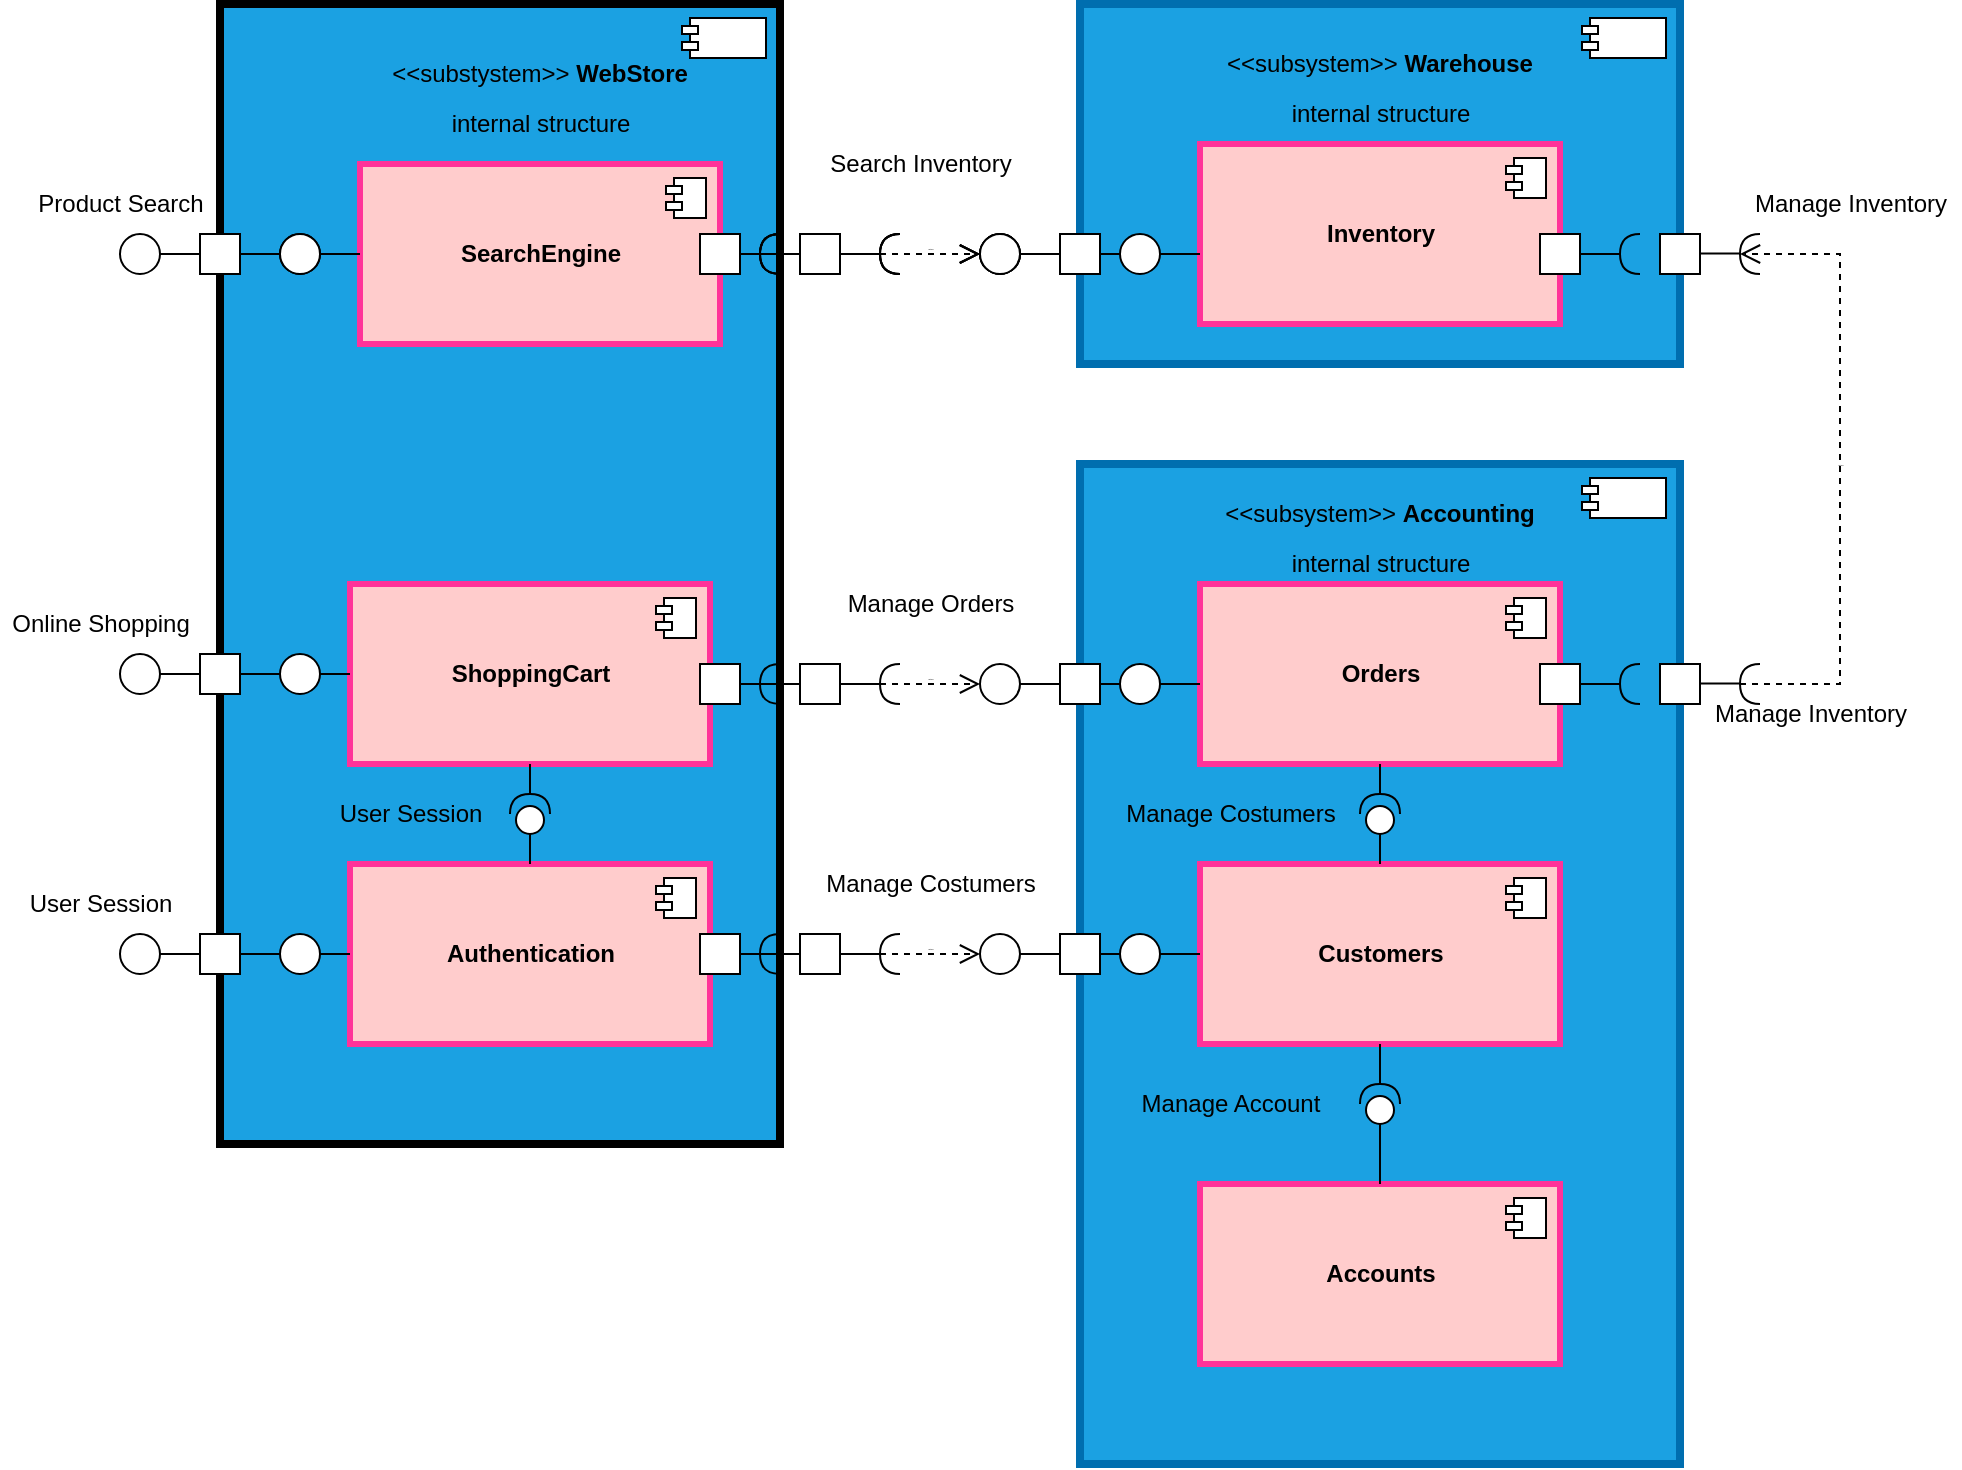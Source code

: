 <mxfile>
    <diagram id="79OpWy-4HiiGSCppKv_C" name="Page-1">
        <mxGraphModel dx="1561" dy="450" grid="1" gridSize="10" guides="1" tooltips="1" connect="1" arrows="1" fold="1" page="1" pageScale="1" pageWidth="827" pageHeight="1169" math="0" shadow="0">
            <root>
                <mxCell id="0"/>
                <mxCell id="1" parent="0"/>
                <mxCell id="2" value="&lt;p style=&quot;line-height: 1.2&quot;&gt;&lt;/p&gt;&lt;blockquote style=&quot;margin: 0 0 0 40px ; border: none ; padding: 0px&quot;&gt;&lt;/blockquote&gt;&lt;p style=&quot;line-height: 1.2&quot;&gt;&lt;br&gt;&lt;/p&gt;&lt;p&gt;&lt;/p&gt;" style="html=1;dropTarget=0;fillColor=#1ba1e2;strokeColor=#000000;fontColor=#ffffff;strokeWidth=4;" vertex="1" parent="1">
                    <mxGeometry x="30" y="20" width="280" height="570" as="geometry"/>
                </mxCell>
                <mxCell id="3" value="" style="shape=module;jettyWidth=8;jettyHeight=4;" vertex="1" parent="2">
                    <mxGeometry x="1" width="42" height="20" relative="1" as="geometry">
                        <mxPoint x="-49" y="7" as="offset"/>
                    </mxGeometry>
                </mxCell>
                <mxCell id="4" value="&amp;lt;&amp;lt;substystem&amp;gt;&amp;gt; &lt;b&gt;WebStore&lt;/b&gt;" style="text;html=1;strokeColor=none;fillColor=none;align=center;verticalAlign=middle;whiteSpace=wrap;rounded=0;" vertex="1" parent="1">
                    <mxGeometry x="110" y="40" width="160" height="30" as="geometry"/>
                </mxCell>
                <mxCell id="5" value="&lt;b&gt;SearchEngine&lt;/b&gt;" style="html=1;dropTarget=0;strokeWidth=3;strokeColor=#FF3399;fillColor=#ffcccc;" vertex="1" parent="1">
                    <mxGeometry x="100" y="100" width="180" height="90" as="geometry"/>
                </mxCell>
                <mxCell id="6" value="" style="shape=module;jettyWidth=8;jettyHeight=4;" vertex="1" parent="5">
                    <mxGeometry x="1" width="20" height="20" relative="1" as="geometry">
                        <mxPoint x="-27" y="7" as="offset"/>
                    </mxGeometry>
                </mxCell>
                <mxCell id="7" value="&lt;b&gt;ShoppingCart&lt;/b&gt;" style="html=1;dropTarget=0;strokeColor=#FF3399;strokeWidth=3;fillColor=#ffcccc;" vertex="1" parent="1">
                    <mxGeometry x="95" y="310" width="180" height="90" as="geometry"/>
                </mxCell>
                <mxCell id="8" value="" style="shape=module;jettyWidth=8;jettyHeight=4;" vertex="1" parent="7">
                    <mxGeometry x="1" width="20" height="20" relative="1" as="geometry">
                        <mxPoint x="-27" y="7" as="offset"/>
                    </mxGeometry>
                </mxCell>
                <mxCell id="9" value="&lt;b&gt;Authentication&lt;/b&gt;" style="html=1;dropTarget=0;strokeColor=#FF3399;strokeWidth=3;fillColor=#ffcccc;" vertex="1" parent="1">
                    <mxGeometry x="95" y="450" width="180" height="90" as="geometry"/>
                </mxCell>
                <mxCell id="10" value="" style="shape=module;jettyWidth=8;jettyHeight=4;" vertex="1" parent="9">
                    <mxGeometry x="1" width="20" height="20" relative="1" as="geometry">
                        <mxPoint x="-27" y="7" as="offset"/>
                    </mxGeometry>
                </mxCell>
                <mxCell id="11" value="&lt;p style=&quot;line-height: 1.2&quot;&gt;&lt;/p&gt;&lt;blockquote style=&quot;margin: 0 0 0 40px ; border: none ; padding: 0px&quot;&gt;&lt;/blockquote&gt;&lt;p style=&quot;line-height: 1.2&quot;&gt;&lt;br&gt;&lt;/p&gt;&lt;p&gt;&lt;/p&gt;" style="html=1;dropTarget=0;strokeWidth=4;fillColor=#1ba1e2;fontColor=#ffffff;strokeColor=#006EAF;" vertex="1" parent="1">
                    <mxGeometry x="460" y="20" width="300" height="180" as="geometry"/>
                </mxCell>
                <mxCell id="12" value="" style="shape=module;jettyWidth=8;jettyHeight=4;" vertex="1" parent="11">
                    <mxGeometry x="1" width="42" height="20" relative="1" as="geometry">
                        <mxPoint x="-49" y="7" as="offset"/>
                    </mxGeometry>
                </mxCell>
                <mxCell id="13" value="&amp;lt;&amp;lt;subsystem&amp;gt;&amp;gt; &lt;b&gt;Warehouse&lt;/b&gt;" style="text;html=1;strokeColor=none;fillColor=none;align=center;verticalAlign=middle;whiteSpace=wrap;rounded=0;" vertex="1" parent="1">
                    <mxGeometry x="525" y="35" width="170" height="30" as="geometry"/>
                </mxCell>
                <mxCell id="14" value="&lt;b&gt;Inventory&lt;/b&gt;" style="html=1;dropTarget=0;strokeWidth=3;strokeColor=#FF3399;fillColor=#ffcccc;" vertex="1" parent="1">
                    <mxGeometry x="520" y="90" width="180" height="90" as="geometry"/>
                </mxCell>
                <mxCell id="15" value="" style="shape=module;jettyWidth=8;jettyHeight=4;" vertex="1" parent="14">
                    <mxGeometry x="1" width="20" height="20" relative="1" as="geometry">
                        <mxPoint x="-27" y="7" as="offset"/>
                    </mxGeometry>
                </mxCell>
                <mxCell id="16" value="&lt;p style=&quot;line-height: 1.2&quot;&gt;&lt;/p&gt;&lt;blockquote style=&quot;margin: 0 0 0 40px ; border: none ; padding: 0px&quot;&gt;&lt;/blockquote&gt;&lt;p style=&quot;line-height: 1.2&quot;&gt;&lt;br&gt;&lt;/p&gt;&lt;p&gt;&lt;/p&gt;" style="html=1;dropTarget=0;strokeWidth=4;fillColor=#1ba1e2;fontColor=#ffffff;strokeColor=#006EAF;" vertex="1" parent="1">
                    <mxGeometry x="460" y="250" width="300" height="500" as="geometry"/>
                </mxCell>
                <mxCell id="17" value="" style="shape=module;jettyWidth=8;jettyHeight=4;" vertex="1" parent="16">
                    <mxGeometry x="1" width="42" height="20" relative="1" as="geometry">
                        <mxPoint x="-49" y="7" as="offset"/>
                    </mxGeometry>
                </mxCell>
                <mxCell id="18" value="&amp;lt;&amp;lt;subsystem&amp;gt;&amp;gt; &lt;b&gt;Accounting&lt;/b&gt;" style="text;html=1;strokeColor=none;fillColor=none;align=center;verticalAlign=middle;whiteSpace=wrap;rounded=0;" vertex="1" parent="1">
                    <mxGeometry x="525" y="260" width="170" height="30" as="geometry"/>
                </mxCell>
                <mxCell id="19" value="&lt;b&gt;Orders&lt;/b&gt;" style="html=1;dropTarget=0;strokeWidth=3;strokeColor=#FF3399;fillColor=#ffcccc;" vertex="1" parent="1">
                    <mxGeometry x="520" y="310" width="180" height="90" as="geometry"/>
                </mxCell>
                <mxCell id="20" value="" style="shape=module;jettyWidth=8;jettyHeight=4;" vertex="1" parent="19">
                    <mxGeometry x="1" width="20" height="20" relative="1" as="geometry">
                        <mxPoint x="-27" y="7" as="offset"/>
                    </mxGeometry>
                </mxCell>
                <mxCell id="21" value="&lt;b&gt;Customers&lt;/b&gt;" style="html=1;dropTarget=0;strokeColor=#FF3399;strokeWidth=3;fillColor=#ffcccc;" vertex="1" parent="1">
                    <mxGeometry x="520" y="450" width="180" height="90" as="geometry"/>
                </mxCell>
                <mxCell id="22" value="" style="shape=module;jettyWidth=8;jettyHeight=4;" vertex="1" parent="21">
                    <mxGeometry x="1" width="20" height="20" relative="1" as="geometry">
                        <mxPoint x="-27" y="7" as="offset"/>
                    </mxGeometry>
                </mxCell>
                <mxCell id="23" value="&lt;b&gt;Accounts&lt;/b&gt;" style="html=1;dropTarget=0;strokeColor=#FF3399;strokeWidth=3;fillColor=#ffcccc;" vertex="1" parent="1">
                    <mxGeometry x="520" y="610" width="180" height="90" as="geometry"/>
                </mxCell>
                <mxCell id="24" value="" style="shape=module;jettyWidth=8;jettyHeight=4;" vertex="1" parent="23">
                    <mxGeometry x="1" width="20" height="20" relative="1" as="geometry">
                        <mxPoint x="-27" y="7" as="offset"/>
                    </mxGeometry>
                </mxCell>
                <mxCell id="25" value="" style="ellipse;whiteSpace=wrap;html=1;aspect=fixed;strokeWidth=1;" vertex="1" parent="1">
                    <mxGeometry x="60" y="135" width="20" height="20" as="geometry"/>
                </mxCell>
                <mxCell id="26" value="" style="endArrow=none;html=1;rounded=0;strokeWidth=1;entryX=0;entryY=0.5;entryDx=0;entryDy=0;exitX=1;exitY=0.5;exitDx=0;exitDy=0;" edge="1" parent="1" source="25" target="5">
                    <mxGeometry width="50" height="50" relative="1" as="geometry">
                        <mxPoint x="300" y="340" as="sourcePoint"/>
                        <mxPoint x="350" y="290" as="targetPoint"/>
                    </mxGeometry>
                </mxCell>
                <mxCell id="27" value="" style="whiteSpace=wrap;html=1;aspect=fixed;strokeWidth=1;" vertex="1" parent="1">
                    <mxGeometry x="20" y="135" width="20" height="20" as="geometry"/>
                </mxCell>
                <mxCell id="28" value="" style="endArrow=none;html=1;rounded=0;strokeWidth=1;entryX=0;entryY=0.5;entryDx=0;entryDy=0;exitX=1;exitY=0.5;exitDx=0;exitDy=0;" edge="1" parent="1" source="27" target="25">
                    <mxGeometry width="50" height="50" relative="1" as="geometry">
                        <mxPoint x="300" y="340" as="sourcePoint"/>
                        <mxPoint x="350" y="290" as="targetPoint"/>
                    </mxGeometry>
                </mxCell>
                <mxCell id="29" value="" style="ellipse;whiteSpace=wrap;html=1;aspect=fixed;strokeWidth=1;" vertex="1" parent="1">
                    <mxGeometry x="-20" y="135" width="20" height="20" as="geometry"/>
                </mxCell>
                <mxCell id="30" value="" style="endArrow=none;html=1;rounded=0;strokeWidth=1;entryX=0;entryY=0.5;entryDx=0;entryDy=0;exitX=1;exitY=0.5;exitDx=0;exitDy=0;" edge="1" parent="1" source="29" target="27">
                    <mxGeometry width="50" height="50" relative="1" as="geometry">
                        <mxPoint x="300" y="340" as="sourcePoint"/>
                        <mxPoint x="350" y="290" as="targetPoint"/>
                    </mxGeometry>
                </mxCell>
                <mxCell id="31" value="" style="whiteSpace=wrap;html=1;aspect=fixed;strokeWidth=1;" vertex="1" parent="1">
                    <mxGeometry x="270" y="135" width="20" height="20" as="geometry"/>
                </mxCell>
                <mxCell id="32" value="" style="shape=requiredInterface;html=1;verticalLabelPosition=bottom;sketch=0;strokeWidth=1;rotation=-180;" vertex="1" parent="1">
                    <mxGeometry x="300" y="135" width="10" height="20" as="geometry"/>
                </mxCell>
                <mxCell id="33" value="" style="endArrow=none;html=1;rounded=0;strokeWidth=1;entryX=1;entryY=0.5;entryDx=0;entryDy=0;entryPerimeter=0;exitX=1;exitY=0.5;exitDx=0;exitDy=0;" edge="1" parent="1" source="31" target="32">
                    <mxGeometry width="50" height="50" relative="1" as="geometry">
                        <mxPoint x="300" y="340" as="sourcePoint"/>
                        <mxPoint x="350" y="290" as="targetPoint"/>
                    </mxGeometry>
                </mxCell>
                <mxCell id="34" value="" style="whiteSpace=wrap;html=1;aspect=fixed;strokeWidth=1;" vertex="1" parent="1">
                    <mxGeometry x="320" y="135" width="20" height="20" as="geometry"/>
                </mxCell>
                <mxCell id="35" value="" style="endArrow=none;html=1;rounded=0;strokeWidth=1;entryX=0;entryY=0.5;entryDx=0;entryDy=0;exitX=1;exitY=0.5;exitDx=0;exitDy=0;exitPerimeter=0;" edge="1" parent="1" source="32" target="34">
                    <mxGeometry width="50" height="50" relative="1" as="geometry">
                        <mxPoint x="300" y="340" as="sourcePoint"/>
                        <mxPoint x="350" y="290" as="targetPoint"/>
                    </mxGeometry>
                </mxCell>
                <mxCell id="36" value="" style="shape=requiredInterface;html=1;verticalLabelPosition=bottom;sketch=0;strokeWidth=1;rotation=-180;" vertex="1" parent="1">
                    <mxGeometry x="360" y="135" width="10" height="20" as="geometry"/>
                </mxCell>
                <mxCell id="37" value="" style="endArrow=none;html=1;rounded=0;strokeWidth=1;entryX=1;entryY=0.5;entryDx=0;entryDy=0;entryPerimeter=0;exitX=1;exitY=0.5;exitDx=0;exitDy=0;" edge="1" parent="1" source="34" target="36">
                    <mxGeometry width="50" height="50" relative="1" as="geometry">
                        <mxPoint x="360" y="340" as="sourcePoint"/>
                        <mxPoint x="410" y="290" as="targetPoint"/>
                        <Array as="points">
                            <mxPoint x="350" y="145"/>
                        </Array>
                    </mxGeometry>
                </mxCell>
                <mxCell id="38" value="" style="ellipse;whiteSpace=wrap;html=1;aspect=fixed;strokeWidth=1;" vertex="1" parent="1">
                    <mxGeometry x="410" y="135" width="20" height="20" as="geometry"/>
                </mxCell>
                <mxCell id="39" value="return" style="html=1;verticalAlign=bottom;endArrow=open;dashed=1;endSize=8;rounded=0;strokeWidth=1;fontSize=1;exitX=1;exitY=0.5;exitDx=0;exitDy=0;exitPerimeter=0;entryX=0;entryY=0.5;entryDx=0;entryDy=0;" edge="1" parent="1" source="36" target="38">
                    <mxGeometry relative="1" as="geometry">
                        <mxPoint x="410" y="249.5" as="sourcePoint"/>
                        <mxPoint x="330" y="249.5" as="targetPoint"/>
                    </mxGeometry>
                </mxCell>
                <mxCell id="40" value="&lt;span style=&quot;color: rgba(0 , 0 , 0 , 0) ; font-family: monospace ; font-size: 0px&quot;&gt;%3CmxGraphModel%3E%3Croot%3E%3CmxCell%20id%3D%220%22%2F%3E%3CmxCell%20id%3D%221%22%20parent%3D%220%22%2F%3E%3CmxCell%20id%3D%222%22%20value%3D%22%22%20style%3D%22whiteSpace%3Dwrap%3Bhtml%3D1%3Baspect%3Dfixed%3BstrokeWidth%3D1%3B%22%20vertex%3D%221%22%20parent%3D%221%22%3E%3CmxGeometry%20x%3D%22320%22%20y%3D%22135%22%20width%3D%2220%22%20height%3D%2220%22%20as%3D%22geometry%22%2F%3E%3C%2FmxCell%3E%3C%2Froot%3E%3C%2FmxGraphModel%3E&lt;/span&gt;" style="text;html=1;align=center;verticalAlign=middle;resizable=0;points=[];autosize=1;strokeColor=none;fillColor=none;fontSize=1;" vertex="1" parent="1">
                    <mxGeometry x="420" y="215" width="20" height="10" as="geometry"/>
                </mxCell>
                <mxCell id="41" value="" style="whiteSpace=wrap;html=1;aspect=fixed;strokeWidth=1;fontStyle=1" vertex="1" parent="1">
                    <mxGeometry x="450" y="135" width="20" height="20" as="geometry"/>
                </mxCell>
                <mxCell id="42" value="" style="endArrow=none;html=1;rounded=0;strokeWidth=1;entryX=0;entryY=0.5;entryDx=0;entryDy=0;" edge="1" parent="1" target="41">
                    <mxGeometry width="50" height="50" relative="1" as="geometry">
                        <mxPoint x="430" y="145" as="sourcePoint"/>
                        <mxPoint x="370" y="155" as="targetPoint"/>
                    </mxGeometry>
                </mxCell>
                <mxCell id="43" value="" style="ellipse;whiteSpace=wrap;html=1;aspect=fixed;strokeWidth=1;fontStyle=1" vertex="1" parent="1">
                    <mxGeometry x="480" y="135" width="20" height="20" as="geometry"/>
                </mxCell>
                <mxCell id="44" value="" style="endArrow=none;html=1;rounded=0;strokeWidth=1;entryX=0;entryY=0.5;entryDx=0;entryDy=0;exitX=1;exitY=0.5;exitDx=0;exitDy=0;" edge="1" parent="1" source="41" target="43">
                    <mxGeometry width="50" height="50" relative="1" as="geometry">
                        <mxPoint x="480" y="145" as="sourcePoint"/>
                        <mxPoint x="470" y="155" as="targetPoint"/>
                    </mxGeometry>
                </mxCell>
                <mxCell id="45" value="" style="whiteSpace=wrap;html=1;aspect=fixed;strokeWidth=1;" vertex="1" parent="1">
                    <mxGeometry x="270" y="350" width="20" height="20" as="geometry"/>
                </mxCell>
                <mxCell id="46" value="" style="shape=requiredInterface;html=1;verticalLabelPosition=bottom;sketch=0;strokeWidth=1;rotation=-180;" vertex="1" parent="1">
                    <mxGeometry x="300" y="350" width="10" height="20" as="geometry"/>
                </mxCell>
                <mxCell id="47" value="" style="endArrow=none;html=1;rounded=0;strokeWidth=1;entryX=1;entryY=0.5;entryDx=0;entryDy=0;entryPerimeter=0;exitX=1;exitY=0.5;exitDx=0;exitDy=0;" edge="1" parent="1" source="45" target="46">
                    <mxGeometry width="50" height="50" relative="1" as="geometry">
                        <mxPoint x="300" y="555" as="sourcePoint"/>
                        <mxPoint x="350" y="505" as="targetPoint"/>
                    </mxGeometry>
                </mxCell>
                <mxCell id="48" value="" style="whiteSpace=wrap;html=1;aspect=fixed;strokeWidth=1;" vertex="1" parent="1">
                    <mxGeometry x="320" y="350" width="20" height="20" as="geometry"/>
                </mxCell>
                <mxCell id="49" value="" style="endArrow=none;html=1;rounded=0;strokeWidth=1;entryX=0;entryY=0.5;entryDx=0;entryDy=0;exitX=1;exitY=0.5;exitDx=0;exitDy=0;exitPerimeter=0;" edge="1" parent="1" source="46" target="48">
                    <mxGeometry width="50" height="50" relative="1" as="geometry">
                        <mxPoint x="300" y="555" as="sourcePoint"/>
                        <mxPoint x="350" y="505" as="targetPoint"/>
                    </mxGeometry>
                </mxCell>
                <mxCell id="50" value="" style="shape=requiredInterface;html=1;verticalLabelPosition=bottom;sketch=0;strokeWidth=1;rotation=-180;" vertex="1" parent="1">
                    <mxGeometry x="360" y="350" width="10" height="20" as="geometry"/>
                </mxCell>
                <mxCell id="51" value="" style="endArrow=none;html=1;rounded=0;strokeWidth=1;entryX=1;entryY=0.5;entryDx=0;entryDy=0;entryPerimeter=0;exitX=1;exitY=0.5;exitDx=0;exitDy=0;" edge="1" parent="1" source="48" target="50">
                    <mxGeometry width="50" height="50" relative="1" as="geometry">
                        <mxPoint x="360" y="555" as="sourcePoint"/>
                        <mxPoint x="410" y="505" as="targetPoint"/>
                        <Array as="points">
                            <mxPoint x="350" y="360"/>
                        </Array>
                    </mxGeometry>
                </mxCell>
                <mxCell id="52" value="" style="ellipse;whiteSpace=wrap;html=1;aspect=fixed;strokeWidth=1;" vertex="1" parent="1">
                    <mxGeometry x="410" y="350" width="20" height="20" as="geometry"/>
                </mxCell>
                <mxCell id="53" value="return" style="html=1;verticalAlign=bottom;endArrow=open;dashed=1;endSize=8;rounded=0;strokeWidth=1;fontSize=1;exitX=1;exitY=0.5;exitDx=0;exitDy=0;exitPerimeter=0;entryX=0;entryY=0.5;entryDx=0;entryDy=0;" edge="1" parent="1" source="50" target="52">
                    <mxGeometry relative="1" as="geometry">
                        <mxPoint x="410" y="464.5" as="sourcePoint"/>
                        <mxPoint x="330" y="464.5" as="targetPoint"/>
                    </mxGeometry>
                </mxCell>
                <mxCell id="54" value="" style="whiteSpace=wrap;html=1;aspect=fixed;strokeWidth=1;" vertex="1" parent="1">
                    <mxGeometry x="450" y="350" width="20" height="20" as="geometry"/>
                </mxCell>
                <mxCell id="55" value="" style="endArrow=none;html=1;rounded=0;strokeWidth=1;entryX=0;entryY=0.5;entryDx=0;entryDy=0;" edge="1" parent="1" target="54">
                    <mxGeometry width="50" height="50" relative="1" as="geometry">
                        <mxPoint x="430" y="360" as="sourcePoint"/>
                        <mxPoint x="370" y="370" as="targetPoint"/>
                    </mxGeometry>
                </mxCell>
                <mxCell id="56" value="" style="ellipse;whiteSpace=wrap;html=1;aspect=fixed;strokeWidth=1;" vertex="1" parent="1">
                    <mxGeometry x="480" y="350" width="20" height="20" as="geometry"/>
                </mxCell>
                <mxCell id="57" value="" style="endArrow=none;html=1;rounded=0;strokeWidth=1;entryX=0;entryY=0.5;entryDx=0;entryDy=0;exitX=1;exitY=0.5;exitDx=0;exitDy=0;" edge="1" parent="1" source="54" target="56">
                    <mxGeometry width="50" height="50" relative="1" as="geometry">
                        <mxPoint x="480" y="360" as="sourcePoint"/>
                        <mxPoint x="470" y="370" as="targetPoint"/>
                    </mxGeometry>
                </mxCell>
                <mxCell id="58" value="" style="endArrow=none;html=1;rounded=0;fontSize=1;strokeWidth=1;exitX=1;exitY=0.5;exitDx=0;exitDy=0;" edge="1" parent="1" source="43">
                    <mxGeometry width="50" height="50" relative="1" as="geometry">
                        <mxPoint x="460" y="270" as="sourcePoint"/>
                        <mxPoint x="520" y="145" as="targetPoint"/>
                    </mxGeometry>
                </mxCell>
                <mxCell id="59" value="" style="endArrow=none;html=1;rounded=0;exitX=1;exitY=0.5;exitDx=0;exitDy=0;" edge="1" parent="1" source="56">
                    <mxGeometry width="50" height="50" relative="1" as="geometry">
                        <mxPoint x="360" y="460" as="sourcePoint"/>
                        <mxPoint x="520" y="360" as="targetPoint"/>
                    </mxGeometry>
                </mxCell>
                <mxCell id="60" value="" style="whiteSpace=wrap;html=1;aspect=fixed;strokeWidth=1;" vertex="1" parent="1">
                    <mxGeometry x="690" y="135" width="20" height="20" as="geometry"/>
                </mxCell>
                <mxCell id="61" value="" style="endArrow=none;html=1;rounded=0;strokeWidth=1;exitX=1;exitY=0.5;exitDx=0;exitDy=0;" edge="1" parent="1" source="60">
                    <mxGeometry width="50" height="50" relative="1" as="geometry">
                        <mxPoint x="850" y="-235" as="sourcePoint"/>
                        <mxPoint x="730" y="145" as="targetPoint"/>
                        <Array as="points">
                            <mxPoint x="730" y="145"/>
                        </Array>
                    </mxGeometry>
                </mxCell>
                <mxCell id="62" value="" style="shape=requiredInterface;html=1;verticalLabelPosition=bottom;sketch=0;strokeWidth=1;rotation=-180;" vertex="1" parent="1">
                    <mxGeometry x="730" y="135" width="10" height="20" as="geometry"/>
                </mxCell>
                <mxCell id="63" value="" style="whiteSpace=wrap;html=1;aspect=fixed;strokeWidth=1;" vertex="1" parent="1">
                    <mxGeometry x="750" y="135" width="20" height="20" as="geometry"/>
                </mxCell>
                <mxCell id="64" value="" style="endArrow=none;html=1;rounded=0;strokeWidth=1;exitX=1;exitY=0.5;exitDx=0;exitDy=0;" edge="1" parent="1">
                    <mxGeometry width="50" height="50" relative="1" as="geometry">
                        <mxPoint x="770" y="144.8" as="sourcePoint"/>
                        <mxPoint x="790" y="144.8" as="targetPoint"/>
                        <Array as="points">
                            <mxPoint x="790" y="144.8"/>
                        </Array>
                    </mxGeometry>
                </mxCell>
                <mxCell id="65" value="" style="shape=requiredInterface;html=1;verticalLabelPosition=bottom;sketch=0;strokeWidth=1;rotation=-180;" vertex="1" parent="1">
                    <mxGeometry x="790" y="135" width="10" height="20" as="geometry"/>
                </mxCell>
                <mxCell id="66" value="" style="whiteSpace=wrap;html=1;aspect=fixed;strokeWidth=1;" vertex="1" parent="1">
                    <mxGeometry x="690" y="350" width="20" height="20" as="geometry"/>
                </mxCell>
                <mxCell id="67" value="" style="endArrow=none;html=1;rounded=0;strokeWidth=1;exitX=1;exitY=0.5;exitDx=0;exitDy=0;" edge="1" parent="1" source="66">
                    <mxGeometry width="50" height="50" relative="1" as="geometry">
                        <mxPoint x="850" y="-20" as="sourcePoint"/>
                        <mxPoint x="730" y="360" as="targetPoint"/>
                        <Array as="points">
                            <mxPoint x="730" y="360"/>
                        </Array>
                    </mxGeometry>
                </mxCell>
                <mxCell id="68" value="" style="shape=requiredInterface;html=1;verticalLabelPosition=bottom;sketch=0;strokeWidth=1;rotation=-180;" vertex="1" parent="1">
                    <mxGeometry x="730" y="350" width="10" height="20" as="geometry"/>
                </mxCell>
                <mxCell id="69" value="" style="whiteSpace=wrap;html=1;aspect=fixed;strokeWidth=1;" vertex="1" parent="1">
                    <mxGeometry x="750" y="350" width="20" height="20" as="geometry"/>
                </mxCell>
                <mxCell id="70" value="" style="endArrow=none;html=1;rounded=0;strokeWidth=1;exitX=1;exitY=0.5;exitDx=0;exitDy=0;" edge="1" parent="1">
                    <mxGeometry width="50" height="50" relative="1" as="geometry">
                        <mxPoint x="770" y="359.8" as="sourcePoint"/>
                        <mxPoint x="790" y="359.8" as="targetPoint"/>
                        <Array as="points">
                            <mxPoint x="790" y="359.8"/>
                        </Array>
                    </mxGeometry>
                </mxCell>
                <mxCell id="71" value="" style="shape=requiredInterface;html=1;verticalLabelPosition=bottom;sketch=0;strokeWidth=1;rotation=-180;" vertex="1" parent="1">
                    <mxGeometry x="790" y="350" width="10" height="20" as="geometry"/>
                </mxCell>
                <mxCell id="72" value="return" style="html=1;verticalAlign=bottom;endArrow=open;dashed=1;endSize=8;rounded=0;strokeWidth=1;fontSize=1;exitX=1;exitY=0.5;exitDx=0;exitDy=0;exitPerimeter=0;entryX=1;entryY=0.5;entryDx=0;entryDy=0;entryPerimeter=0;" edge="1" parent="1" source="71" target="65">
                    <mxGeometry relative="1" as="geometry">
                        <mxPoint x="920" y="590" as="sourcePoint"/>
                        <mxPoint x="860" y="320" as="targetPoint"/>
                        <Array as="points">
                            <mxPoint x="840" y="360"/>
                            <mxPoint x="840" y="260"/>
                            <mxPoint x="840" y="145"/>
                        </Array>
                    </mxGeometry>
                </mxCell>
                <mxCell id="73" value="" style="shape=providedRequiredInterface;html=1;verticalLabelPosition=bottom;sketch=0;fontSize=1;rotation=-90;" vertex="1" parent="1">
                    <mxGeometry x="175" y="415" width="20" height="20" as="geometry"/>
                </mxCell>
                <mxCell id="74" value="" style="endArrow=none;html=1;rounded=0;fontSize=1;strokeWidth=1;exitX=1;exitY=0.5;exitDx=0;exitDy=0;exitPerimeter=0;entryX=0.5;entryY=1;entryDx=0;entryDy=0;" edge="1" parent="1" source="73" target="7">
                    <mxGeometry width="50" height="50" relative="1" as="geometry">
                        <mxPoint x="360" y="490" as="sourcePoint"/>
                        <mxPoint x="370" y="430" as="targetPoint"/>
                    </mxGeometry>
                </mxCell>
                <mxCell id="75" value="" style="endArrow=none;html=1;rounded=0;fontSize=1;strokeWidth=1;entryX=0;entryY=0.5;entryDx=0;entryDy=0;entryPerimeter=0;exitX=0.5;exitY=0;exitDx=0;exitDy=0;" edge="1" parent="1" source="9" target="73">
                    <mxGeometry width="50" height="50" relative="1" as="geometry">
                        <mxPoint x="340" y="490" as="sourcePoint"/>
                        <mxPoint x="390" y="440" as="targetPoint"/>
                    </mxGeometry>
                </mxCell>
                <mxCell id="76" value="" style="shape=providedRequiredInterface;html=1;verticalLabelPosition=bottom;sketch=0;fontSize=1;rotation=-90;" vertex="1" parent="1">
                    <mxGeometry x="600" y="415" width="20" height="20" as="geometry"/>
                </mxCell>
                <mxCell id="77" value="" style="shape=providedRequiredInterface;html=1;verticalLabelPosition=bottom;sketch=0;fontSize=1;rotation=-90;" vertex="1" parent="1">
                    <mxGeometry x="600" y="560" width="20" height="20" as="geometry"/>
                </mxCell>
                <mxCell id="78" value="" style="endArrow=none;html=1;rounded=0;fontSize=1;strokeWidth=1;entryX=0.5;entryY=1;entryDx=0;entryDy=0;exitX=1;exitY=0.5;exitDx=0;exitDy=0;exitPerimeter=0;" edge="1" parent="1" source="76" target="19">
                    <mxGeometry width="50" height="50" relative="1" as="geometry">
                        <mxPoint x="360" y="480" as="sourcePoint"/>
                        <mxPoint x="410" y="430" as="targetPoint"/>
                    </mxGeometry>
                </mxCell>
                <mxCell id="79" value="" style="endArrow=none;html=1;rounded=0;fontSize=1;strokeWidth=1;entryX=0;entryY=0.5;entryDx=0;entryDy=0;entryPerimeter=0;exitX=0.5;exitY=0;exitDx=0;exitDy=0;" edge="1" parent="1" source="21" target="76">
                    <mxGeometry width="50" height="50" relative="1" as="geometry">
                        <mxPoint x="370.0" y="490" as="sourcePoint"/>
                        <mxPoint x="420.0" y="440" as="targetPoint"/>
                    </mxGeometry>
                </mxCell>
                <mxCell id="80" value="" style="endArrow=none;html=1;rounded=0;fontSize=1;strokeWidth=1;entryX=0.5;entryY=1;entryDx=0;entryDy=0;exitX=1;exitY=0.5;exitDx=0;exitDy=0;exitPerimeter=0;" edge="1" parent="1" source="77" target="21">
                    <mxGeometry width="50" height="50" relative="1" as="geometry">
                        <mxPoint x="380.0" y="500" as="sourcePoint"/>
                        <mxPoint x="430.0" y="450" as="targetPoint"/>
                    </mxGeometry>
                </mxCell>
                <mxCell id="81" value="" style="endArrow=none;html=1;rounded=0;fontSize=1;strokeWidth=1;entryX=0;entryY=0.5;entryDx=0;entryDy=0;entryPerimeter=0;exitX=0.5;exitY=0;exitDx=0;exitDy=0;" edge="1" parent="1" source="23" target="77">
                    <mxGeometry width="50" height="50" relative="1" as="geometry">
                        <mxPoint x="390.0" y="510" as="sourcePoint"/>
                        <mxPoint x="440.0" y="460" as="targetPoint"/>
                    </mxGeometry>
                </mxCell>
                <mxCell id="82" value="" style="whiteSpace=wrap;html=1;aspect=fixed;strokeWidth=1;" vertex="1" parent="1">
                    <mxGeometry x="270" y="135" width="20" height="20" as="geometry"/>
                </mxCell>
                <mxCell id="83" value="" style="shape=requiredInterface;html=1;verticalLabelPosition=bottom;sketch=0;strokeWidth=1;rotation=-180;" vertex="1" parent="1">
                    <mxGeometry x="300" y="135" width="10" height="20" as="geometry"/>
                </mxCell>
                <mxCell id="84" value="" style="shape=requiredInterface;html=1;verticalLabelPosition=bottom;sketch=0;strokeWidth=1;rotation=-180;" vertex="1" parent="1">
                    <mxGeometry x="360" y="135" width="10" height="20" as="geometry"/>
                </mxCell>
                <mxCell id="85" value="return" style="html=1;verticalAlign=bottom;endArrow=open;dashed=1;endSize=8;rounded=0;strokeWidth=1;fontSize=1;exitX=1;exitY=0.5;exitDx=0;exitDy=0;exitPerimeter=0;entryX=0;entryY=0.5;entryDx=0;entryDy=0;" edge="1" parent="1" source="84" target="86">
                    <mxGeometry relative="1" as="geometry">
                        <mxPoint x="410" y="249.5" as="sourcePoint"/>
                        <mxPoint x="330" y="249.5" as="targetPoint"/>
                    </mxGeometry>
                </mxCell>
                <mxCell id="86" value="" style="ellipse;whiteSpace=wrap;html=1;aspect=fixed;strokeWidth=1;" vertex="1" parent="1">
                    <mxGeometry x="410" y="135" width="20" height="20" as="geometry"/>
                </mxCell>
                <mxCell id="87" value="" style="whiteSpace=wrap;html=1;aspect=fixed;strokeWidth=1;fontStyle=1" vertex="1" parent="1">
                    <mxGeometry x="270" y="135" width="20" height="20" as="geometry"/>
                </mxCell>
                <mxCell id="88" value="" style="shape=requiredInterface;html=1;verticalLabelPosition=bottom;sketch=0;strokeWidth=1;rotation=-180;fontStyle=1" vertex="1" parent="1">
                    <mxGeometry x="300" y="135" width="10" height="20" as="geometry"/>
                </mxCell>
                <mxCell id="89" value="" style="whiteSpace=wrap;html=1;aspect=fixed;strokeWidth=1;fontStyle=1" vertex="1" parent="1">
                    <mxGeometry x="320" y="135" width="20" height="20" as="geometry"/>
                </mxCell>
                <mxCell id="90" value="" style="shape=requiredInterface;html=1;verticalLabelPosition=bottom;sketch=0;strokeWidth=1;rotation=-180;fontStyle=1" vertex="1" parent="1">
                    <mxGeometry x="360" y="135" width="10" height="20" as="geometry"/>
                </mxCell>
                <mxCell id="91" value="return" style="html=1;verticalAlign=bottom;endArrow=open;dashed=1;endSize=8;rounded=0;strokeWidth=1;fontSize=1;exitX=1;exitY=0.5;exitDx=0;exitDy=0;exitPerimeter=0;entryX=0;entryY=0.5;entryDx=0;entryDy=0;" edge="1" parent="1" source="90" target="92">
                    <mxGeometry relative="1" as="geometry">
                        <mxPoint x="410" y="249.5" as="sourcePoint"/>
                        <mxPoint x="330" y="249.5" as="targetPoint"/>
                    </mxGeometry>
                </mxCell>
                <mxCell id="92" value="" style="ellipse;whiteSpace=wrap;html=1;aspect=fixed;strokeWidth=1;fontStyle=1" vertex="1" parent="1">
                    <mxGeometry x="410" y="135" width="20" height="20" as="geometry"/>
                </mxCell>
                <mxCell id="93" value="" style="whiteSpace=wrap;html=1;aspect=fixed;strokeWidth=1;" vertex="1" parent="1">
                    <mxGeometry x="450" y="485" width="20" height="20" as="geometry"/>
                </mxCell>
                <mxCell id="94" value="" style="ellipse;whiteSpace=wrap;html=1;aspect=fixed;strokeWidth=1;" vertex="1" parent="1">
                    <mxGeometry x="480" y="485" width="20" height="20" as="geometry"/>
                </mxCell>
                <mxCell id="95" value="" style="whiteSpace=wrap;html=1;aspect=fixed;strokeWidth=1;" vertex="1" parent="1">
                    <mxGeometry x="270" y="485" width="20" height="20" as="geometry"/>
                </mxCell>
                <mxCell id="96" value="" style="shape=requiredInterface;html=1;verticalLabelPosition=bottom;sketch=0;strokeWidth=1;rotation=-180;" vertex="1" parent="1">
                    <mxGeometry x="300" y="485" width="10" height="20" as="geometry"/>
                </mxCell>
                <mxCell id="97" value="" style="whiteSpace=wrap;html=1;aspect=fixed;strokeWidth=1;" vertex="1" parent="1">
                    <mxGeometry x="320" y="485" width="20" height="20" as="geometry"/>
                </mxCell>
                <mxCell id="98" value="" style="shape=requiredInterface;html=1;verticalLabelPosition=bottom;sketch=0;strokeWidth=1;rotation=-180;" vertex="1" parent="1">
                    <mxGeometry x="360" y="485" width="10" height="20" as="geometry"/>
                </mxCell>
                <mxCell id="99" value="return" style="html=1;verticalAlign=bottom;endArrow=open;dashed=1;endSize=8;rounded=0;strokeWidth=1;fontSize=1;exitX=1;exitY=0.5;exitDx=0;exitDy=0;exitPerimeter=0;entryX=0;entryY=0.5;entryDx=0;entryDy=0;" edge="1" parent="1" source="98" target="100">
                    <mxGeometry relative="1" as="geometry">
                        <mxPoint x="410" y="599.5" as="sourcePoint"/>
                        <mxPoint x="330" y="599.5" as="targetPoint"/>
                    </mxGeometry>
                </mxCell>
                <mxCell id="100" value="" style="ellipse;whiteSpace=wrap;html=1;aspect=fixed;strokeWidth=1;" vertex="1" parent="1">
                    <mxGeometry x="410" y="485" width="20" height="20" as="geometry"/>
                </mxCell>
                <mxCell id="101" value="" style="endArrow=none;html=1;rounded=0;fontSize=1;strokeWidth=1;entryX=1;entryY=0.5;entryDx=0;entryDy=0;entryPerimeter=0;exitX=1;exitY=0.5;exitDx=0;exitDy=0;" edge="1" parent="1" source="95" target="96">
                    <mxGeometry width="50" height="50" relative="1" as="geometry">
                        <mxPoint x="330" y="495" as="sourcePoint"/>
                        <mxPoint x="380" y="445" as="targetPoint"/>
                    </mxGeometry>
                </mxCell>
                <mxCell id="102" value="" style="endArrow=none;html=1;rounded=0;fontSize=1;strokeWidth=1;entryX=0;entryY=0.5;entryDx=0;entryDy=0;exitX=1;exitY=0.5;exitDx=0;exitDy=0;exitPerimeter=0;" edge="1" parent="1" source="96" target="97">
                    <mxGeometry width="50" height="50" relative="1" as="geometry">
                        <mxPoint x="340" y="505" as="sourcePoint"/>
                        <mxPoint x="390" y="455" as="targetPoint"/>
                    </mxGeometry>
                </mxCell>
                <mxCell id="103" value="" style="endArrow=none;html=1;rounded=0;fontSize=1;strokeWidth=1;entryX=1;entryY=0.5;entryDx=0;entryDy=0;exitX=1;exitY=0.5;exitDx=0;exitDy=0;exitPerimeter=0;" edge="1" parent="1" source="98" target="97">
                    <mxGeometry width="50" height="50" relative="1" as="geometry">
                        <mxPoint x="350" y="515" as="sourcePoint"/>
                        <mxPoint x="400" y="465" as="targetPoint"/>
                    </mxGeometry>
                </mxCell>
                <mxCell id="104" value="" style="endArrow=none;html=1;rounded=0;fontSize=1;strokeWidth=1;entryX=0;entryY=0.5;entryDx=0;entryDy=0;exitX=1;exitY=0.5;exitDx=0;exitDy=0;" edge="1" parent="1" source="100" target="93">
                    <mxGeometry width="50" height="50" relative="1" as="geometry">
                        <mxPoint x="360" y="525" as="sourcePoint"/>
                        <mxPoint x="410" y="475" as="targetPoint"/>
                    </mxGeometry>
                </mxCell>
                <mxCell id="105" value="" style="endArrow=none;html=1;rounded=0;fontSize=1;strokeWidth=1;entryX=0;entryY=0.5;entryDx=0;entryDy=0;exitX=1;exitY=0.5;exitDx=0;exitDy=0;" edge="1" parent="1" source="93" target="94">
                    <mxGeometry width="50" height="50" relative="1" as="geometry">
                        <mxPoint x="370" y="535" as="sourcePoint"/>
                        <mxPoint x="420" y="485" as="targetPoint"/>
                    </mxGeometry>
                </mxCell>
                <mxCell id="106" value="" style="endArrow=none;html=1;rounded=0;fontSize=1;strokeWidth=1;entryX=1;entryY=0.5;entryDx=0;entryDy=0;exitX=0;exitY=0.5;exitDx=0;exitDy=0;" edge="1" parent="1" source="21" target="94">
                    <mxGeometry width="50" height="50" relative="1" as="geometry">
                        <mxPoint x="440" y="505" as="sourcePoint"/>
                        <mxPoint x="460" y="505" as="targetPoint"/>
                    </mxGeometry>
                </mxCell>
                <mxCell id="107" value="" style="endArrow=none;html=1;rounded=0;strokeWidth=1;entryX=0;entryY=0.5;entryDx=0;entryDy=0;exitX=1;exitY=0.5;exitDx=0;exitDy=0;" edge="1" parent="1">
                    <mxGeometry width="50" height="50" relative="1" as="geometry">
                        <mxPoint y="145" as="sourcePoint"/>
                        <mxPoint x="20" y="145" as="targetPoint"/>
                    </mxGeometry>
                </mxCell>
                <mxCell id="108" value="" style="endArrow=none;html=1;rounded=0;strokeWidth=1;entryX=0;entryY=0.5;entryDx=0;entryDy=0;exitX=1;exitY=0.5;exitDx=0;exitDy=0;" edge="1" parent="1" source="110">
                    <mxGeometry width="50" height="50" relative="1" as="geometry">
                        <mxPoint x="300" y="340" as="sourcePoint"/>
                        <mxPoint x="100" y="145" as="targetPoint"/>
                    </mxGeometry>
                </mxCell>
                <mxCell id="109" value="" style="endArrow=none;html=1;rounded=0;strokeWidth=1;entryX=0;entryY=0.5;entryDx=0;entryDy=0;exitX=1;exitY=0.5;exitDx=0;exitDy=0;" edge="1" parent="1" target="110">
                    <mxGeometry width="50" height="50" relative="1" as="geometry">
                        <mxPoint x="40" y="145" as="sourcePoint"/>
                        <mxPoint x="350" y="290" as="targetPoint"/>
                    </mxGeometry>
                </mxCell>
                <mxCell id="110" value="" style="ellipse;whiteSpace=wrap;html=1;aspect=fixed;strokeWidth=1;" vertex="1" parent="1">
                    <mxGeometry x="60" y="135" width="20" height="20" as="geometry"/>
                </mxCell>
                <mxCell id="111" value="" style="ellipse;whiteSpace=wrap;html=1;aspect=fixed;strokeWidth=1;" vertex="1" parent="1">
                    <mxGeometry x="-20" y="345" width="20" height="20" as="geometry"/>
                </mxCell>
                <mxCell id="112" value="" style="endArrow=none;html=1;rounded=0;strokeWidth=1;entryX=0;entryY=0.5;entryDx=0;entryDy=0;exitX=1;exitY=0.5;exitDx=0;exitDy=0;" edge="1" parent="1">
                    <mxGeometry width="50" height="50" relative="1" as="geometry">
                        <mxPoint y="355" as="sourcePoint"/>
                        <mxPoint x="20" y="355" as="targetPoint"/>
                    </mxGeometry>
                </mxCell>
                <mxCell id="113" value="" style="endArrow=none;html=1;rounded=0;strokeWidth=1;entryX=0;entryY=0.5;entryDx=0;entryDy=0;exitX=1;exitY=0.5;exitDx=0;exitDy=0;" edge="1" parent="1" source="115" target="7">
                    <mxGeometry width="50" height="50" relative="1" as="geometry">
                        <mxPoint x="300" y="550" as="sourcePoint"/>
                        <mxPoint x="100" y="355" as="targetPoint"/>
                    </mxGeometry>
                </mxCell>
                <mxCell id="114" value="" style="endArrow=none;html=1;rounded=0;strokeWidth=1;entryX=0;entryY=0.5;entryDx=0;entryDy=0;exitX=1;exitY=0.5;exitDx=0;exitDy=0;" edge="1" parent="1" target="115">
                    <mxGeometry width="50" height="50" relative="1" as="geometry">
                        <mxPoint x="40" y="355" as="sourcePoint"/>
                        <mxPoint x="350" y="500" as="targetPoint"/>
                    </mxGeometry>
                </mxCell>
                <mxCell id="115" value="" style="ellipse;whiteSpace=wrap;html=1;aspect=fixed;strokeWidth=1;" vertex="1" parent="1">
                    <mxGeometry x="60" y="345" width="20" height="20" as="geometry"/>
                </mxCell>
                <mxCell id="116" value="" style="whiteSpace=wrap;html=1;aspect=fixed;strokeWidth=1;" vertex="1" parent="1">
                    <mxGeometry x="20" y="345" width="20" height="20" as="geometry"/>
                </mxCell>
                <mxCell id="117" value="" style="ellipse;whiteSpace=wrap;html=1;aspect=fixed;strokeWidth=1;" vertex="1" parent="1">
                    <mxGeometry x="-20" y="485" width="20" height="20" as="geometry"/>
                </mxCell>
                <mxCell id="118" value="" style="endArrow=none;html=1;rounded=0;strokeWidth=1;entryX=0;entryY=0.5;entryDx=0;entryDy=0;exitX=1;exitY=0.5;exitDx=0;exitDy=0;" edge="1" parent="1">
                    <mxGeometry width="50" height="50" relative="1" as="geometry">
                        <mxPoint y="495" as="sourcePoint"/>
                        <mxPoint x="20" y="495" as="targetPoint"/>
                    </mxGeometry>
                </mxCell>
                <mxCell id="119" value="" style="endArrow=none;html=1;rounded=0;strokeWidth=1;exitX=1;exitY=0.5;exitDx=0;exitDy=0;entryX=0;entryY=0.5;entryDx=0;entryDy=0;" edge="1" parent="1" source="121" target="9">
                    <mxGeometry width="50" height="50" relative="1" as="geometry">
                        <mxPoint x="300" y="690" as="sourcePoint"/>
                        <mxPoint x="90" y="495" as="targetPoint"/>
                    </mxGeometry>
                </mxCell>
                <mxCell id="120" value="" style="endArrow=none;html=1;rounded=0;strokeWidth=1;entryX=0;entryY=0.5;entryDx=0;entryDy=0;exitX=1;exitY=0.5;exitDx=0;exitDy=0;" edge="1" parent="1" target="121">
                    <mxGeometry width="50" height="50" relative="1" as="geometry">
                        <mxPoint x="40" y="495" as="sourcePoint"/>
                        <mxPoint x="350" y="640" as="targetPoint"/>
                    </mxGeometry>
                </mxCell>
                <mxCell id="121" value="" style="ellipse;whiteSpace=wrap;html=1;aspect=fixed;strokeWidth=1;" vertex="1" parent="1">
                    <mxGeometry x="60" y="485" width="20" height="20" as="geometry"/>
                </mxCell>
                <mxCell id="122" value="" style="whiteSpace=wrap;html=1;aspect=fixed;strokeWidth=1;" vertex="1" parent="1">
                    <mxGeometry x="20" y="485" width="20" height="20" as="geometry"/>
                </mxCell>
                <mxCell id="123" value="&lt;font style=&quot;font-size: 12px&quot;&gt;Product Search&lt;/font&gt;" style="text;html=1;align=center;verticalAlign=middle;resizable=0;points=[];autosize=1;strokeColor=none;fillColor=none;fontSize=12;" vertex="1" parent="1">
                    <mxGeometry x="-70" y="110" width="100" height="20" as="geometry"/>
                </mxCell>
                <mxCell id="124" value="&lt;font style=&quot;font-size: 12px&quot;&gt;Search Inventory&lt;/font&gt;" style="text;html=1;align=center;verticalAlign=middle;resizable=0;points=[];autosize=1;strokeColor=none;fillColor=none;fontSize=12;" vertex="1" parent="1">
                    <mxGeometry x="325" y="90" width="110" height="20" as="geometry"/>
                </mxCell>
                <mxCell id="125" value="Manage Inventory" style="text;html=1;align=center;verticalAlign=middle;resizable=0;points=[];autosize=1;strokeColor=none;fillColor=none;fontSize=12;" vertex="1" parent="1">
                    <mxGeometry x="790" y="110" width="110" height="20" as="geometry"/>
                </mxCell>
                <mxCell id="126" value="Manage Inventory" style="text;html=1;align=center;verticalAlign=middle;resizable=0;points=[];autosize=1;strokeColor=none;fillColor=none;fontSize=12;" vertex="1" parent="1">
                    <mxGeometry x="770" y="365" width="110" height="20" as="geometry"/>
                </mxCell>
                <mxCell id="127" value="Manage Orders" style="text;html=1;align=center;verticalAlign=middle;resizable=0;points=[];autosize=1;strokeColor=none;fillColor=none;fontSize=12;" vertex="1" parent="1">
                    <mxGeometry x="335" y="310" width="100" height="20" as="geometry"/>
                </mxCell>
                <mxCell id="128" value="Manage Costumers" style="text;html=1;align=center;verticalAlign=middle;resizable=0;points=[];autosize=1;strokeColor=none;fillColor=none;fontSize=12;" vertex="1" parent="1">
                    <mxGeometry x="325" y="450" width="120" height="20" as="geometry"/>
                </mxCell>
                <mxCell id="129" value="Online Shopping" style="text;html=1;align=center;verticalAlign=middle;resizable=0;points=[];autosize=1;strokeColor=none;fillColor=none;fontSize=12;" vertex="1" parent="1">
                    <mxGeometry x="-80" y="320" width="100" height="20" as="geometry"/>
                </mxCell>
                <mxCell id="130" value="User Session" style="text;html=1;align=center;verticalAlign=middle;resizable=0;points=[];autosize=1;strokeColor=none;fillColor=none;fontSize=12;" vertex="1" parent="1">
                    <mxGeometry x="-75" y="460" width="90" height="20" as="geometry"/>
                </mxCell>
                <mxCell id="131" value="User Session" style="text;html=1;align=center;verticalAlign=middle;resizable=0;points=[];autosize=1;strokeColor=none;fillColor=none;fontSize=12;" vertex="1" parent="1">
                    <mxGeometry x="80" y="415" width="90" height="20" as="geometry"/>
                </mxCell>
                <mxCell id="132" value="internal structure" style="text;html=1;align=center;verticalAlign=middle;resizable=0;points=[];autosize=1;strokeColor=none;fillColor=none;fontSize=12;" vertex="1" parent="1">
                    <mxGeometry x="135" y="70" width="110" height="20" as="geometry"/>
                </mxCell>
                <mxCell id="133" value="internal structure" style="text;html=1;align=center;verticalAlign=middle;resizable=0;points=[];autosize=1;strokeColor=none;fillColor=none;fontSize=12;" vertex="1" parent="1">
                    <mxGeometry x="555" y="65" width="110" height="20" as="geometry"/>
                </mxCell>
                <mxCell id="134" value="internal structure" style="text;html=1;align=center;verticalAlign=middle;resizable=0;points=[];autosize=1;strokeColor=none;fillColor=none;fontSize=12;" vertex="1" parent="1">
                    <mxGeometry x="555" y="290" width="110" height="20" as="geometry"/>
                </mxCell>
                <mxCell id="135" value="Manage Account" style="text;html=1;align=center;verticalAlign=middle;resizable=0;points=[];autosize=1;strokeColor=none;fillColor=none;fontSize=12;" vertex="1" parent="1">
                    <mxGeometry x="480" y="560" width="110" height="20" as="geometry"/>
                </mxCell>
                <mxCell id="136" value="Manage Costumers" style="text;html=1;align=center;verticalAlign=middle;resizable=0;points=[];autosize=1;strokeColor=none;fillColor=none;fontSize=12;" vertex="1" parent="1">
                    <mxGeometry x="475" y="415" width="120" height="20" as="geometry"/>
                </mxCell>
            </root>
        </mxGraphModel>
    </diagram>
</mxfile>